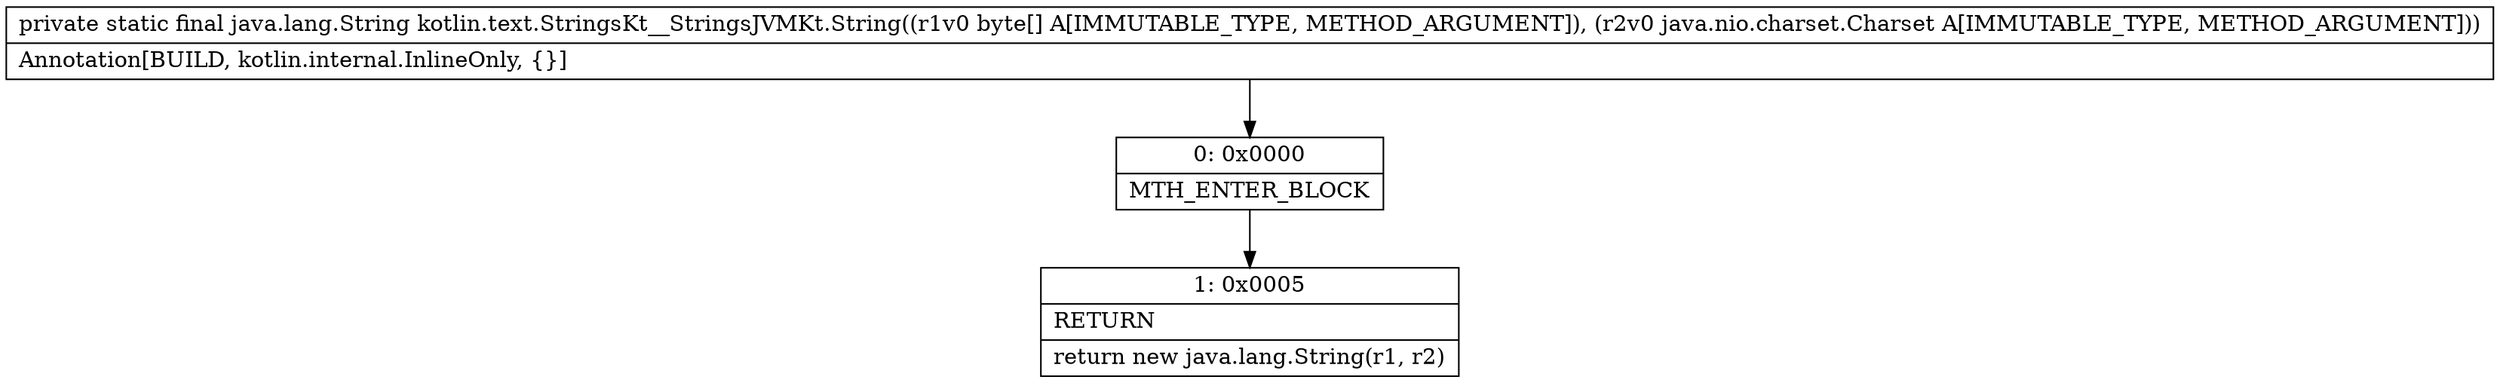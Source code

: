 digraph "CFG forkotlin.text.StringsKt__StringsJVMKt.String([BLjava\/nio\/charset\/Charset;)Ljava\/lang\/String;" {
Node_0 [shape=record,label="{0\:\ 0x0000|MTH_ENTER_BLOCK\l}"];
Node_1 [shape=record,label="{1\:\ 0x0005|RETURN\l|return new java.lang.String(r1, r2)\l}"];
MethodNode[shape=record,label="{private static final java.lang.String kotlin.text.StringsKt__StringsJVMKt.String((r1v0 byte[] A[IMMUTABLE_TYPE, METHOD_ARGUMENT]), (r2v0 java.nio.charset.Charset A[IMMUTABLE_TYPE, METHOD_ARGUMENT]))  | Annotation[BUILD, kotlin.internal.InlineOnly, \{\}]\l}"];
MethodNode -> Node_0;
Node_0 -> Node_1;
}

